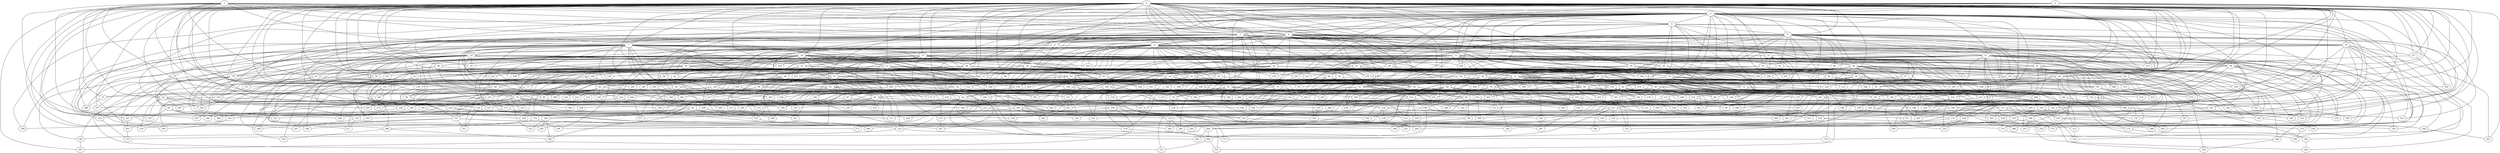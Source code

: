 strict graph "barabasi_albert_graph(400,3)" {
0;
1;
2;
3;
4;
5;
6;
7;
8;
9;
10;
11;
12;
13;
14;
15;
16;
17;
18;
19;
20;
21;
22;
23;
24;
25;
26;
27;
28;
29;
30;
31;
32;
33;
34;
35;
36;
37;
38;
39;
40;
41;
42;
43;
44;
45;
46;
47;
48;
49;
50;
51;
52;
53;
54;
55;
56;
57;
58;
59;
60;
61;
62;
63;
64;
65;
66;
67;
68;
69;
70;
71;
72;
73;
74;
75;
76;
77;
78;
79;
80;
81;
82;
83;
84;
85;
86;
87;
88;
89;
90;
91;
92;
93;
94;
95;
96;
97;
98;
99;
100;
101;
102;
103;
104;
105;
106;
107;
108;
109;
110;
111;
112;
113;
114;
115;
116;
117;
118;
119;
120;
121;
122;
123;
124;
125;
126;
127;
128;
129;
130;
131;
132;
133;
134;
135;
136;
137;
138;
139;
140;
141;
142;
143;
144;
145;
146;
147;
148;
149;
150;
151;
152;
153;
154;
155;
156;
157;
158;
159;
160;
161;
162;
163;
164;
165;
166;
167;
168;
169;
170;
171;
172;
173;
174;
175;
176;
177;
178;
179;
180;
181;
182;
183;
184;
185;
186;
187;
188;
189;
190;
191;
192;
193;
194;
195;
196;
197;
198;
199;
200;
201;
202;
203;
204;
205;
206;
207;
208;
209;
210;
211;
212;
213;
214;
215;
216;
217;
218;
219;
220;
221;
222;
223;
224;
225;
226;
227;
228;
229;
230;
231;
232;
233;
234;
235;
236;
237;
238;
239;
240;
241;
242;
243;
244;
245;
246;
247;
248;
249;
250;
251;
252;
253;
254;
255;
256;
257;
258;
259;
260;
261;
262;
263;
264;
265;
266;
267;
268;
269;
270;
271;
272;
273;
274;
275;
276;
277;
278;
279;
280;
281;
282;
283;
284;
285;
286;
287;
288;
289;
290;
291;
292;
293;
294;
295;
296;
297;
298;
299;
300;
301;
302;
303;
304;
305;
306;
307;
308;
309;
310;
311;
312;
313;
314;
315;
316;
317;
318;
319;
320;
321;
322;
323;
324;
325;
326;
327;
328;
329;
330;
331;
332;
333;
334;
335;
336;
337;
338;
339;
340;
341;
342;
343;
344;
345;
346;
347;
348;
349;
350;
351;
352;
353;
354;
355;
356;
357;
358;
359;
360;
361;
362;
363;
364;
365;
366;
367;
368;
369;
370;
371;
372;
373;
374;
375;
376;
377;
378;
379;
380;
381;
382;
383;
384;
385;
386;
387;
388;
389;
390;
391;
392;
393;
394;
395;
396;
397;
398;
399;
0 -- 256  [is_available=True, prob="0.319010765496"];
0 -- 257  [is_available=True, prob="0.380653363637"];
0 -- 132  [is_available=True, prob="0.429175738544"];
0 -- 3  [is_available=True, prob="1.0"];
0 -- 4  [is_available=True, prob="0.18621045708"];
0 -- 5  [is_available=True, prob="0.0931683563119"];
0 -- 134  [is_available=True, prob="1.0"];
0 -- 7  [is_available=True, prob="0.305686150218"];
0 -- 8  [is_available=True, prob="1.0"];
0 -- 9  [is_available=True, prob="0.839236692563"];
0 -- 10  [is_available=True, prob="0.963946368611"];
0 -- 12  [is_available=True, prob="1.0"];
0 -- 386  [is_available=True, prob="0.415559858946"];
0 -- 15  [is_available=True, prob="1.0"];
0 -- 16  [is_available=True, prob="1.0"];
0 -- 17  [is_available=True, prob="0.453086579841"];
0 -- 18  [is_available=True, prob="1.0"];
0 -- 19  [is_available=True, prob="0.163468004964"];
0 -- 20  [is_available=True, prob="0.966050439596"];
0 -- 171  [is_available=True, prob="1.0"];
0 -- 22  [is_available=True, prob="1.0"];
0 -- 24  [is_available=True, prob="0.721510002582"];
0 -- 25  [is_available=True, prob="1.0"];
0 -- 156  [is_available=True, prob="0.00296421289346"];
0 -- 29  [is_available=True, prob="0.327715197394"];
0 -- 159  [is_available=True, prob="0.891078565712"];
0 -- 295  [is_available=True, prob="1.0"];
0 -- 34  [is_available=True, prob="0.311394089119"];
0 -- 35  [is_available=True, prob="0.243797209335"];
0 -- 261  [is_available=True, prob="0.783917245414"];
0 -- 262  [is_available=True, prob="1.0"];
0 -- 39  [is_available=True, prob="1.0"];
0 -- 297  [is_available=True, prob="0.670465453503"];
0 -- 135  [is_available=True, prob="1.0"];
0 -- 44  [is_available=True, prob="1.0"];
0 -- 47  [is_available=True, prob="1.0"];
0 -- 385  [is_available=True, prob="1.0"];
0 -- 51  [is_available=True, prob="1.0"];
0 -- 55  [is_available=True, prob="0.492524557619"];
0 -- 202  [is_available=True, prob="0.537391632204"];
0 -- 59  [is_available=True, prob="0.373877556069"];
0 -- 316  [is_available=True, prob="0.210788850562"];
0 -- 189  [is_available=True, prob="0.410891468354"];
0 -- 190  [is_available=True, prob="1.0"];
0 -- 67  [is_available=True, prob="0.716792548354"];
0 -- 68  [is_available=True, prob="1.0"];
0 -- 69  [is_available=True, prob="1.0"];
0 -- 198  [is_available=True, prob="0.850767955787"];
0 -- 268  [is_available=True, prob="0.242675369018"];
0 -- 74  [is_available=True, prob="0.523240999292"];
0 -- 75  [is_available=True, prob="0.285061411417"];
0 -- 205  [is_available=True, prob="0.519354638102"];
0 -- 397  [is_available=True, prob="0.198867204395"];
0 -- 248  [is_available=True, prob="0.611172846075"];
0 -- 210  [is_available=True, prob="0.0456930354083"];
0 -- 212  [is_available=True, prob="0.789671569595"];
0 -- 213  [is_available=True, prob="0.796592658421"];
0 -- 223  [is_available=True, prob="0.0370127524497"];
0 -- 99  [is_available=True, prob="0.671425714831"];
0 -- 101  [is_available=True, prob="1.0"];
0 -- 104  [is_available=True, prob="0.132165419589"];
0 -- 235  [is_available=True, prob="0.901962208278"];
0 -- 108  [is_available=True, prob="0.390151056544"];
0 -- 237  [is_available=True, prob="0.690894553961"];
0 -- 360  [is_available=True, prob="0.5871779644"];
0 -- 243  [is_available=True, prob="0.968160319449"];
0 -- 120  [is_available=True, prob="0.340375697513"];
0 -- 137  [is_available=True, prob="0.72371351637"];
0 -- 124  [is_available=True, prob="0.390582412987"];
0 -- 254  [is_available=True, prob="1.0"];
1 -- 384  [is_available=True, prob="1.0"];
1 -- 3  [is_available=True, prob="0.295715703449"];
1 -- 4  [is_available=True, prob="1.0"];
1 -- 5  [is_available=True, prob="0.833697296263"];
1 -- 6  [is_available=True, prob="0.62621692075"];
1 -- 7  [is_available=True, prob="1.0"];
1 -- 8  [is_available=True, prob="0.345149503556"];
1 -- 71  [is_available=True, prob="1.0"];
1 -- 12  [is_available=True, prob="0.085593031987"];
1 -- 79  [is_available=True, prob="1.0"];
1 -- 113  [is_available=True, prob="0.476494322472"];
1 -- 370  [is_available=True, prob="0.632248097181"];
1 -- 179  [is_available=True, prob="0.940518294245"];
1 -- 54  [is_available=True, prob="1.0"];
1 -- 28  [is_available=True, prob="1.0"];
1 -- 221  [is_available=True, prob="0.0513570883642"];
1 -- 62  [is_available=True, prob="0.774580966927"];
1 -- 63  [is_available=True, prob="0.936159898822"];
2 -- 97  [is_available=True, prob="0.243582402876"];
2 -- 67  [is_available=True, prob="0.0334828247383"];
2 -- 133  [is_available=True, prob="0.992533656974"];
2 -- 359  [is_available=True, prob="0.5065701183"];
2 -- 201  [is_available=True, prob="0.794490049734"];
2 -- 13  [is_available=True, prob="0.0808022761227"];
2 -- 145  [is_available=True, prob="1.0"];
2 -- 50  [is_available=True, prob="0.313788514131"];
2 -- 3  [is_available=True, prob="0.13445581428"];
2 -- 212  [is_available=True, prob="1.0"];
2 -- 53  [is_available=True, prob="0.760993304719"];
2 -- 255  [is_available=True, prob="0.543571985958"];
2 -- 61  [is_available=True, prob="1.0"];
2 -- 245  [is_available=True, prob="0.808923966922"];
3 -- 4  [is_available=True, prob="1.0"];
3 -- 5  [is_available=True, prob="0.144961386838"];
3 -- 390  [is_available=True, prob="1.0"];
3 -- 8  [is_available=True, prob="0.163860195085"];
3 -- 9  [is_available=True, prob="0.278757835305"];
3 -- 394  [is_available=True, prob="0.43187424523"];
3 -- 11  [is_available=True, prob="1.0"];
3 -- 13  [is_available=True, prob="0.65781706045"];
3 -- 142  [is_available=True, prob="0.348745853305"];
3 -- 16  [is_available=True, prob="0.0854410627485"];
3 -- 367  [is_available=True, prob="0.0623449707122"];
3 -- 21  [is_available=True, prob="0.941189843541"];
3 -- 23  [is_available=True, prob="0.257517439578"];
3 -- 281  [is_available=True, prob="0.0326919744447"];
3 -- 27  [is_available=True, prob="0.792805275123"];
3 -- 30  [is_available=True, prob="0.712733139237"];
3 -- 393  [is_available=True, prob="1.0"];
3 -- 167  [is_available=True, prob="0.446426619435"];
3 -- 41  [is_available=True, prob="0.265585866678"];
3 -- 170  [is_available=True, prob="0.381715984577"];
3 -- 52  [is_available=True, prob="0.188355336443"];
3 -- 55  [is_available=True, prob="0.07509644955"];
3 -- 56  [is_available=True, prob="0.398966506667"];
3 -- 308  [is_available=True, prob="0.60037313334"];
3 -- 62  [is_available=True, prob="1.0"];
3 -- 319  [is_available=True, prob="0.54041746575"];
3 -- 322  [is_available=True, prob="0.0625591808545"];
3 -- 68  [is_available=True, prob="0.930264966141"];
3 -- 312  [is_available=True, prob="0.0567637080868"];
3 -- 82  [is_available=True, prob="0.38329272748"];
3 -- 348  [is_available=True, prob="0.285591451661"];
3 -- 94  [is_available=True, prob="0.206378287711"];
3 -- 356  [is_available=True, prob="0.866952825356"];
3 -- 229  [is_available=True, prob="0.443654251965"];
3 -- 106  [is_available=True, prob="1.0"];
3 -- 111  [is_available=True, prob="0.952839523031"];
3 -- 116  [is_available=True, prob="0.551110273673"];
3 -- 117  [is_available=True, prob="0.496954543807"];
3 -- 246  [is_available=True, prob="0.0771164474839"];
3 -- 376  [is_available=True, prob="1.0"];
3 -- 380  [is_available=True, prob="0.333604824923"];
3 -- 381  [is_available=True, prob="1.0"];
4 -- 6  [is_available=True, prob="0.292151481794"];
4 -- 11  [is_available=True, prob="0.286066034721"];
4 -- 14  [is_available=True, prob="1.0"];
4 -- 320  [is_available=True, prob="0.288644322023"];
4 -- 17  [is_available=True, prob="0.534651752519"];
4 -- 19  [is_available=True, prob="1.0"];
4 -- 20  [is_available=True, prob="0.0424470294427"];
4 -- 21  [is_available=True, prob="0.649938857162"];
4 -- 278  [is_available=True, prob="1.0"];
4 -- 28  [is_available=True, prob="0.326497086814"];
4 -- 160  [is_available=True, prob="0.0456433003998"];
4 -- 43  [is_available=True, prob="1.0"];
4 -- 49  [is_available=True, prob="0.810292216667"];
4 -- 315  [is_available=True, prob="0.754248695087"];
4 -- 317  [is_available=True, prob="0.208890379822"];
4 -- 373  [is_available=True, prob="0.683620909285"];
4 -- 64  [is_available=True, prob="0.11245371593"];
4 -- 70  [is_available=True, prob="0.598397447297"];
4 -- 256  [is_available=True, prob="0.532590774693"];
4 -- 88  [is_available=True, prob="0.33698164075"];
4 -- 231  [is_available=True, prob="0.24605798115"];
4 -- 259  [is_available=True, prob="0.471916994933"];
4 -- 110  [is_available=True, prob="0.282904449642"];
4 -- 243  [is_available=True, prob="0.227192017496"];
4 -- 366  [is_available=True, prob="0.692064876947"];
4 -- 247  [is_available=True, prob="0.716096764997"];
4 -- 125  [is_available=True, prob="0.441528396306"];
5 -- 34  [is_available=True, prob="1.0"];
5 -- 6  [is_available=True, prob="0.380264863772"];
5 -- 7  [is_available=True, prob="0.374031870371"];
5 -- 370  [is_available=True, prob="0.381381987023"];
5 -- 45  [is_available=True, prob="0.916344233569"];
5 -- 288  [is_available=True, prob="1.0"];
5 -- 48  [is_available=True, prob="0.477192268584"];
5 -- 50  [is_available=True, prob="0.549521771881"];
5 -- 52  [is_available=True, prob="0.702750974315"];
5 -- 278  [is_available=True, prob="0.213523634661"];
5 -- 347  [is_available=True, prob="1.0"];
5 -- 123  [is_available=True, prob="1.0"];
5 -- 348  [is_available=True, prob="0.799640744591"];
5 -- 93  [is_available=True, prob="0.522142591793"];
5 -- 286  [is_available=True, prob="0.911360137955"];
5 -- 287  [is_available=True, prob="0.603180608755"];
6 -- 391  [is_available=True, prob="0.238524125924"];
6 -- 136  [is_available=True, prob="0.409204805037"];
6 -- 10  [is_available=True, prob="0.339926711182"];
6 -- 139  [is_available=True, prob="0.782327322422"];
6 -- 15  [is_available=True, prob="0.283428047132"];
6 -- 18  [is_available=True, prob="0.471301825878"];
6 -- 20  [is_available=True, prob="1.0"];
6 -- 149  [is_available=True, prob="0.197216319127"];
6 -- 22  [is_available=True, prob="0.373813008119"];
6 -- 26  [is_available=True, prob="0.440517348829"];
6 -- 27  [is_available=True, prob="1.0"];
6 -- 156  [is_available=True, prob="0.292639326182"];
6 -- 29  [is_available=True, prob="0.564277688857"];
6 -- 39  [is_available=True, prob="1.0"];
6 -- 169  [is_available=True, prob="0.275572663671"];
6 -- 298  [is_available=True, prob="0.0774406783857"];
6 -- 44  [is_available=True, prob="0.676055658497"];
6 -- 174  [is_available=True, prob="0.873521725333"];
6 -- 180  [is_available=True, prob="1.0"];
6 -- 309  [is_available=True, prob="0.871589162025"];
6 -- 312  [is_available=True, prob="0.689057135572"];
6 -- 185  [is_available=True, prob="1.0"];
6 -- 186  [is_available=True, prob="1.0"];
6 -- 59  [is_available=True, prob="0.580111228642"];
6 -- 138  [is_available=True, prob="0.85012412449"];
6 -- 198  [is_available=True, prob="0.0140586140557"];
6 -- 73  [is_available=True, prob="0.699385389608"];
6 -- 331  [is_available=True, prob="0.814422905466"];
6 -- 335  [is_available=True, prob="0.0505934617833"];
6 -- 340  [is_available=True, prob="0.0328969862036"];
6 -- 86  [is_available=True, prob="0.603638937287"];
6 -- 345  [is_available=True, prob="1.0"];
6 -- 90  [is_available=True, prob="0.961094752831"];
6 -- 219  [is_available=True, prob="0.105584473159"];
6 -- 100  [is_available=True, prob="0.916521734603"];
6 -- 113  [is_available=True, prob="0.335556439168"];
6 -- 371  [is_available=True, prob="0.0796220875039"];
6 -- 118  [is_available=True, prob="0.60583484642"];
6 -- 119  [is_available=True, prob="1.0"];
6 -- 124  [is_available=True, prob="0.81486526461"];
7 -- 10  [is_available=True, prob="1.0"];
7 -- 12  [is_available=True, prob="0.147420687383"];
7 -- 15  [is_available=True, prob="1.0"];
7 -- 148  [is_available=True, prob="0.475078725187"];
7 -- 157  [is_available=True, prob="0.725434526915"];
7 -- 33  [is_available=True, prob="0.753747656974"];
7 -- 37  [is_available=True, prob="0.857144835993"];
7 -- 38  [is_available=True, prob="0.528957889877"];
7 -- 43  [is_available=True, prob="0.49036548336"];
7 -- 300  [is_available=True, prob="0.43073063009"];
7 -- 54  [is_available=True, prob="1.0"];
7 -- 266  [is_available=True, prob="0.410585507598"];
7 -- 60  [is_available=True, prob="0.921153993209"];
7 -- 61  [is_available=True, prob="0.720234858387"];
7 -- 394  [is_available=True, prob="1.0"];
7 -- 65  [is_available=True, prob="1.0"];
7 -- 78  [is_available=True, prob="1.0"];
7 -- 207  [is_available=True, prob="1.0"];
7 -- 84  [is_available=True, prob="1.0"];
7 -- 206  [is_available=True, prob="1.0"];
7 -- 219  [is_available=True, prob="0.361777817954"];
7 -- 350  [is_available=True, prob="1.0"];
7 -- 354  [is_available=True, prob="0.753218931741"];
7 -- 358  [is_available=True, prob="1.0"];
7 -- 361  [is_available=True, prob="0.290690719291"];
7 -- 248  [is_available=True, prob="0.372228492309"];
7 -- 249  [is_available=True, prob="0.664004322702"];
7 -- 252  [is_available=True, prob="1.0"];
8 -- 130  [is_available=True, prob="0.492193152389"];
8 -- 97  [is_available=True, prob="0.848188656816"];
8 -- 33  [is_available=True, prob="1.0"];
8 -- 9  [is_available=True, prob="0.270489408139"];
8 -- 103  [is_available=True, prob="0.747789611868"];
8 -- 141  [is_available=True, prob="1.0"];
8 -- 280  [is_available=True, prob="0.0386849089417"];
8 -- 323  [is_available=True, prob="1.0"];
8 -- 23  [is_available=True, prob="0.914331613826"];
8 -- 225  [is_available=True, prob="0.845966580636"];
8 -- 28  [is_available=True, prob="0.890660473418"];
8 -- 222  [is_available=True, prob="0.866129683903"];
9 -- 342  [is_available=True, prob="1.0"];
9 -- 11  [is_available=True, prob="0.471018629296"];
9 -- 13  [is_available=True, prob="0.18036652149"];
9 -- 14  [is_available=True, prob="0.114037954357"];
9 -- 17  [is_available=True, prob="1.0"];
9 -- 274  [is_available=True, prob="0.133850226138"];
9 -- 19  [is_available=True, prob="1.0"];
9 -- 276  [is_available=True, prob="1.0"];
9 -- 29  [is_available=True, prob="1.0"];
9 -- 34  [is_available=True, prob="0.762452228855"];
9 -- 37  [is_available=True, prob="0.812553477893"];
9 -- 38  [is_available=True, prob="0.804182248502"];
9 -- 40  [is_available=True, prob="0.157545563288"];
9 -- 45  [is_available=True, prob="0.732246102941"];
9 -- 183  [is_available=True, prob="0.616191086654"];
9 -- 58  [is_available=True, prob="0.021022013356"];
9 -- 188  [is_available=True, prob="0.0886343318598"];
9 -- 63  [is_available=True, prob="0.510385391207"];
9 -- 75  [is_available=True, prob="0.0930116630833"];
9 -- 332  [is_available=True, prob="0.640128445304"];
9 -- 141  [is_available=True, prob="1.0"];
9 -- 80  [is_available=True, prob="0.369593862728"];
9 -- 213  [is_available=True, prob="0.334581093063"];
9 -- 86  [is_available=True, prob="0.30516043754"];
9 -- 351  [is_available=True, prob="1.0"];
9 -- 96  [is_available=True, prob="0.951480643194"];
9 -- 145  [is_available=True, prob="0.400894561299"];
9 -- 104  [is_available=True, prob="1.0"];
9 -- 372  [is_available=True, prob="0.67405092174"];
9 -- 122  [is_available=True, prob="0.571960805815"];
9 -- 379  [is_available=True, prob="0.519821088791"];
9 -- 127  [is_available=True, prob="1.0"];
10 -- 386  [is_available=True, prob="0.810624585613"];
10 -- 138  [is_available=True, prob="0.217214362756"];
10 -- 395  [is_available=True, prob="0.578811124663"];
10 -- 140  [is_available=True, prob="0.046483987303"];
10 -- 397  [is_available=True, prob="0.278007845349"];
10 -- 16  [is_available=True, prob="0.215602929707"];
10 -- 18  [is_available=True, prob="1.0"];
10 -- 21  [is_available=True, prob="0.743696813565"];
10 -- 287  [is_available=True, prob="1.0"];
10 -- 32  [is_available=True, prob="1.0"];
10 -- 289  [is_available=True, prob="0.960079371384"];
10 -- 302  [is_available=True, prob="1.0"];
10 -- 307  [is_available=True, prob="0.57169580448"];
10 -- 57  [is_available=True, prob="0.932231109674"];
10 -- 80  [is_available=True, prob="0.37127496969"];
10 -- 337  [is_available=True, prob="0.690628453101"];
10 -- 88  [is_available=True, prob="1.0"];
10 -- 345  [is_available=True, prob="1.0"];
10 -- 92  [is_available=True, prob="0.151946478551"];
10 -- 107  [is_available=True, prob="1.0"];
10 -- 118  [is_available=True, prob="0.0434013293786"];
10 -- 126  [is_available=True, prob="0.673213493913"];
11 -- 388  [is_available=True, prob="1.0"];
11 -- 267  [is_available=True, prob="0.730176266505"];
11 -- 25  [is_available=True, prob="0.713998358535"];
11 -- 286  [is_available=True, prob="0.825567286353"];
11 -- 114  [is_available=True, prob="0.229627237553"];
11 -- 137  [is_available=True, prob="0.689441075146"];
11 -- 66  [is_available=True, prob="0.710774691237"];
11 -- 323  [is_available=True, prob="0.26295695139"];
11 -- 196  [is_available=True, prob="0.752247917093"];
11 -- 329  [is_available=True, prob="0.614619455246"];
11 -- 332  [is_available=True, prob="0.0504983883925"];
11 -- 334  [is_available=True, prob="0.112953708631"];
11 -- 80  [is_available=True, prob="0.956475089609"];
11 -- 340  [is_available=True, prob="0.883915698222"];
11 -- 213  [is_available=True, prob="0.865365310236"];
11 -- 226  [is_available=True, prob="0.695770947358"];
11 -- 105  [is_available=True, prob="0.437867847674"];
11 -- 240  [is_available=True, prob="0.419696138154"];
11 -- 242  [is_available=True, prob="0.749882087915"];
11 -- 374  [is_available=True, prob="0.187443316308"];
11 -- 125  [is_available=True, prob="0.299924467295"];
12 -- 132  [is_available=True, prob="0.906467439983"];
12 -- 265  [is_available=True, prob="0.102022134884"];
12 -- 128  [is_available=True, prob="0.370132868008"];
12 -- 14  [is_available=True, prob="1.0"];
12 -- 273  [is_available=True, prob="1.0"];
12 -- 205  [is_available=True, prob="0.127742700476"];
12 -- 26  [is_available=True, prob="0.0750278129003"];
12 -- 166  [is_available=True, prob="1.0"];
12 -- 171  [is_available=True, prob="0.415047849542"];
12 -- 173  [is_available=True, prob="0.489370704019"];
12 -- 60  [is_available=True, prob="0.273599634696"];
12 -- 66  [is_available=True, prob="1.0"];
12 -- 77  [is_available=True, prob="1.0"];
12 -- 79  [is_available=True, prob="1.0"];
12 -- 84  [is_available=True, prob="0.736498186477"];
12 -- 220  [is_available=True, prob="0.571990082306"];
12 -- 99  [is_available=True, prob="0.53917634035"];
12 -- 230  [is_available=True, prob="0.417670473281"];
12 -- 274  [is_available=True, prob="0.489556527757"];
12 -- 246  [is_available=True, prob="0.424213700986"];
13 -- 270  [is_available=True, prob="0.844294810221"];
13 -- 22  [is_available=True, prob="1.0"];
13 -- 345  [is_available=True, prob="1.0"];
13 -- 280  [is_available=True, prob="1.0"];
13 -- 160  [is_available=True, prob="0.809195362891"];
13 -- 35  [is_available=True, prob="1.0"];
13 -- 36  [is_available=True, prob="0.537839588355"];
13 -- 41  [is_available=True, prob="0.599089550108"];
13 -- 43  [is_available=True, prob="0.149741046261"];
13 -- 48  [is_available=True, prob="0.450669039733"];
13 -- 184  [is_available=True, prob="0.0412219560873"];
13 -- 59  [is_available=True, prob="0.912924446787"];
13 -- 65  [is_available=True, prob="0.120440823496"];
13 -- 69  [is_available=True, prob="1.0"];
13 -- 329  [is_available=True, prob="0.13802718712"];
13 -- 204  [is_available=True, prob="1.0"];
13 -- 333  [is_available=True, prob="0.960371054589"];
13 -- 288  [is_available=True, prob="0.931869101862"];
13 -- 209  [is_available=True, prob="1.0"];
13 -- 89  [is_available=True, prob="0.135906365336"];
13 -- 356  [is_available=True, prob="0.555936346083"];
13 -- 107  [is_available=True, prob="0.460950197989"];
13 -- 112  [is_available=True, prob="1.0"];
13 -- 249  [is_available=True, prob="0.297537829724"];
13 -- 250  [is_available=True, prob="0.148146400036"];
13 -- 252  [is_available=True, prob="0.841770130694"];
13 -- 253  [is_available=True, prob="0.956588647333"];
14 -- 165  [is_available=True, prob="0.0851647456797"];
14 -- 331  [is_available=True, prob="0.121384833736"];
14 -- 274  [is_available=True, prob="0.244710673321"];
14 -- 377  [is_available=True, prob="1.0"];
15 -- 272  [is_available=True, prob="0.367383297384"];
15 -- 24  [is_available=True, prob="1.0"];
15 -- 30  [is_available=True, prob="1.0"];
15 -- 46  [is_available=True, prob="0.764023541192"];
15 -- 48  [is_available=True, prob="1.0"];
15 -- 49  [is_available=True, prob="0.582730762142"];
15 -- 50  [is_available=True, prob="0.176473959431"];
15 -- 53  [is_available=True, prob="0.225579509326"];
15 -- 57  [is_available=True, prob="1.0"];
15 -- 187  [is_available=True, prob="0.197702274543"];
15 -- 324  [is_available=True, prob="1.0"];
15 -- 354  [is_available=True, prob="1.0"];
15 -- 81  [is_available=True, prob="0.141750715004"];
15 -- 210  [is_available=True, prob="0.176473064123"];
15 -- 339  [is_available=True, prob="1.0"];
15 -- 218  [is_available=True, prob="0.20724520037"];
15 -- 91  [is_available=True, prob="0.675182331116"];
15 -- 220  [is_available=True, prob="0.329299016068"];
15 -- 226  [is_available=True, prob="1.0"];
15 -- 356  [is_available=True, prob="0.250183052675"];
15 -- 103  [is_available=True, prob="0.726914413761"];
15 -- 106  [is_available=True, prob="0.80285803647"];
15 -- 115  [is_available=True, prob="0.494305017911"];
16 -- 32  [is_available=True, prob="1.0"];
16 -- 229  [is_available=True, prob="0.374476885671"];
16 -- 102  [is_available=True, prob="0.736014277256"];
16 -- 39  [is_available=True, prob="0.529407279055"];
16 -- 363  [is_available=True, prob="0.956012401733"];
16 -- 44  [is_available=True, prob="0.391912939029"];
16 -- 333  [is_available=True, prob="0.858770282255"];
16 -- 111  [is_available=True, prob="0.308353960922"];
16 -- 353  [is_available=True, prob="0.81725225149"];
16 -- 247  [is_available=True, prob="0.053416639637"];
16 -- 120  [is_available=True, prob="0.0731180849526"];
16 -- 91  [is_available=True, prob="0.985375665964"];
16 -- 189  [is_available=True, prob="0.68711617665"];
16 -- 158  [is_available=True, prob="0.236006096343"];
17 -- 42  [is_available=True, prob="0.0294713454605"];
17 -- 241  [is_available=True, prob="0.394756771127"];
17 -- 41  [is_available=True, prob="0.214615290025"];
19 -- 224  [is_available=True, prob="1.0"];
19 -- 67  [is_available=True, prob="0.60290803587"];
19 -- 197  [is_available=True, prob="1.0"];
19 -- 296  [is_available=True, prob="0.0545801531114"];
19 -- 362  [is_available=True, prob="0.398802445102"];
19 -- 115  [is_available=True, prob="0.125294858171"];
19 -- 147  [is_available=True, prob="0.321166680842"];
19 -- 182  [is_available=True, prob="0.576458137786"];
19 -- 23  [is_available=True, prob="0.926147398949"];
19 -- 164  [is_available=True, prob="0.916158327602"];
19 -- 201  [is_available=True, prob="0.00684743387893"];
20 -- 134  [is_available=True, prob="0.355318728455"];
20 -- 273  [is_available=True, prob="1.0"];
20 -- 162  [is_available=True, prob="0.866487812649"];
20 -- 35  [is_available=True, prob="0.944659839431"];
20 -- 294  [is_available=True, prob="0.982982396879"];
20 -- 42  [is_available=True, prob="0.915708157727"];
20 -- 317  [is_available=True, prob="1.0"];
20 -- 192  [is_available=True, prob="0.585906183522"];
20 -- 204  [is_available=True, prob="0.244491144334"];
20 -- 78  [is_available=True, prob="0.045230129102"];
20 -- 82  [is_available=True, prob="0.913620303396"];
20 -- 92  [is_available=True, prob="0.315650447457"];
20 -- 165  [is_available=True, prob="0.676506967884"];
20 -- 100  [is_available=True, prob="0.602045838482"];
20 -- 108  [is_available=True, prob="0.370991698475"];
20 -- 109  [is_available=True, prob="1.0"];
20 -- 369  [is_available=True, prob="0.439683509689"];
20 -- 121  [is_available=True, prob="0.312220814605"];
20 -- 170  [is_available=True, prob="0.0991327562935"];
21 -- 40  [is_available=True, prob="0.592583721358"];
21 -- 335  [is_available=True, prob="0.530178624174"];
21 -- 136  [is_available=True, prob="0.0112626830658"];
21 -- 291  [is_available=True, prob="0.372753582777"];
21 -- 86  [is_available=True, prob="0.057539198966"];
21 -- 56  [is_available=True, prob="0.46694504703"];
21 -- 315  [is_available=True, prob="0.117805814559"];
22 -- 72  [is_available=True, prob="0.969717176628"];
22 -- 138  [is_available=True, prob="0.233110718375"];
22 -- 175  [is_available=True, prob="0.608755021981"];
22 -- 336  [is_available=True, prob="1.0"];
22 -- 136  [is_available=True, prob="1.0"];
22 -- 51  [is_available=True, prob="0.930847628911"];
22 -- 26  [is_available=True, prob="0.159764643982"];
22 -- 187  [is_available=True, prob="0.911362206815"];
22 -- 31  [is_available=True, prob="1.0"];
23 -- 51  [is_available=True, prob="0.372952847625"];
23 -- 194  [is_available=True, prob="0.441286530392"];
23 -- 390  [is_available=True, prob="1.0"];
23 -- 353  [is_available=True, prob="0.890553831906"];
23 -- 354  [is_available=True, prob="0.623901350581"];
23 -- 45  [is_available=True, prob="0.152454559544"];
23 -- 47  [is_available=True, prob="0.80101742137"];
23 -- 190  [is_available=True, prob="1.0"];
23 -- 24  [is_available=True, prob="1.0"];
23 -- 25  [is_available=True, prob="0.112427647836"];
23 -- 30  [is_available=True, prob="0.260223110459"];
23 -- 319  [is_available=True, prob="0.652077087435"];
24 -- 32  [is_available=True, prob="1.0"];
24 -- 358  [is_available=True, prob="1.0"];
24 -- 42  [is_available=True, prob="0.0714973102133"];
24 -- 364  [is_available=True, prob="0.861378164542"];
24 -- 205  [is_available=True, prob="0.813357686117"];
24 -- 302  [is_available=True, prob="0.665992107934"];
24 -- 208  [is_available=True, prob="1.0"];
24 -- 177  [is_available=True, prob="1.0"];
24 -- 95  [is_available=True, prob="0.604271942208"];
24 -- 121  [is_available=True, prob="0.105013094413"];
24 -- 27  [is_available=True, prob="0.954094356346"];
24 -- 31  [is_available=True, prob="0.138565006222"];
25 -- 64  [is_available=True, prob="0.907615452878"];
25 -- 131  [is_available=True, prob="0.389351932825"];
25 -- 262  [is_available=True, prob="0.109013272541"];
25 -- 38  [is_available=True, prob="0.679128859054"];
25 -- 307  [is_available=True, prob="1.0"];
26 -- 162  [is_available=True, prob="1.0"];
26 -- 70  [is_available=True, prob="1.0"];
26 -- 296  [is_available=True, prob="0.651085408691"];
26 -- 266  [is_available=True, prob="0.503950034136"];
26 -- 61  [is_available=True, prob="0.469586015004"];
26 -- 223  [is_available=True, prob="0.726095134204"];
27 -- 112  [is_available=True, prob="0.465885146634"];
27 -- 385  [is_available=True, prob="1.0"];
28 -- 96  [is_available=True, prob="0.570600431453"];
28 -- 33  [is_available=True, prob="0.779671392921"];
28 -- 76  [is_available=True, prob="0.999256882959"];
28 -- 151  [is_available=True, prob="1.0"];
28 -- 90  [is_available=True, prob="0.0248404316526"];
28 -- 155  [is_available=True, prob="0.771610135434"];
29 -- 258  [is_available=True, prob="1.0"];
29 -- 195  [is_available=True, prob="0.915949323444"];
29 -- 229  [is_available=True, prob="0.168100600371"];
29 -- 73  [is_available=True, prob="0.164928639156"];
30 -- 135  [is_available=True, prob="0.79920847073"];
30 -- 276  [is_available=True, prob="1.0"];
30 -- 279  [is_available=True, prob="1.0"];
30 -- 157  [is_available=True, prob="1.0"];
30 -- 31  [is_available=True, prob="0.879006799019"];
30 -- 161  [is_available=True, prob="0.0832514738869"];
30 -- 36  [is_available=True, prob="1.0"];
30 -- 40  [is_available=True, prob="1.0"];
30 -- 312  [is_available=True, prob="0.100629104724"];
30 -- 57  [is_available=True, prob="0.823044545955"];
30 -- 58  [is_available=True, prob="0.720977819929"];
30 -- 68  [is_available=True, prob="0.545876362048"];
30 -- 325  [is_available=True, prob="0.440197837821"];
30 -- 70  [is_available=True, prob="0.237156127297"];
30 -- 76  [is_available=True, prob="1.0"];
30 -- 85  [is_available=True, prob="0.943083055003"];
30 -- 230  [is_available=True, prob="1.0"];
30 -- 359  [is_available=True, prob="0.830379160508"];
30 -- 106  [is_available=True, prob="0.615394504205"];
30 -- 110  [is_available=True, prob="0.20356596478"];
30 -- 371  [is_available=True, prob="0.680809755374"];
30 -- 377  [is_available=True, prob="0.631923662624"];
30 -- 378  [is_available=True, prob="0.36133279502"];
31 -- 164  [is_available=True, prob="1.0"];
31 -- 166  [is_available=True, prob="0.472464435669"];
31 -- 231  [is_available=True, prob="0.277111906928"];
31 -- 72  [is_available=True, prob="0.534496014448"];
31 -- 330  [is_available=True, prob="0.167741675115"];
31 -- 364  [is_available=True, prob="0.785934466534"];
31 -- 46  [is_available=True, prob="0.110090990468"];
31 -- 47  [is_available=True, prob="1.0"];
31 -- 248  [is_available=True, prob="0.539442692533"];
31 -- 116  [is_available=True, prob="0.737036356062"];
31 -- 254  [is_available=True, prob="0.334890101174"];
31 -- 55  [is_available=True, prob="0.295632944265"];
32 -- 384  [is_available=True, prob="1.0"];
32 -- 114  [is_available=True, prob="0.388002003069"];
32 -- 74  [is_available=True, prob="1.0"];
32 -- 382  [is_available=True, prob="0.380693268429"];
33 -- 352  [is_available=True, prob="1.0"];
33 -- 181  [is_available=True, prob="0.333660957055"];
33 -- 255  [is_available=True, prob="0.605703148222"];
33 -- 72  [is_available=True, prob="0.414946518874"];
33 -- 338  [is_available=True, prob="0.702760434859"];
33 -- 83  [is_available=True, prob="0.0522845387017"];
33 -- 53  [is_available=True, prob="1.0"];
33 -- 118  [is_available=True, prob="0.272429427547"];
33 -- 343  [is_available=True, prob="0.956570833593"];
33 -- 91  [is_available=True, prob="0.318304126485"];
33 -- 95  [is_available=True, prob="1.0"];
34 -- 98  [is_available=True, prob="1.0"];
34 -- 36  [is_available=True, prob="0.902233536005"];
34 -- 298  [is_available=True, prob="0.713730900922"];
34 -- 322  [is_available=True, prob="0.62371666766"];
34 -- 141  [is_available=True, prob="1.0"];
34 -- 145  [is_available=True, prob="0.369033101126"];
34 -- 146  [is_available=True, prob="0.793282978422"];
34 -- 246  [is_available=True, prob="0.0570277513193"];
34 -- 87  [is_available=True, prob="1.0"];
34 -- 313  [is_available=True, prob="0.653399047414"];
34 -- 101  [is_available=True, prob="0.614830088875"];
34 -- 189  [is_available=True, prob="1.0"];
34 -- 37  [is_available=True, prob="0.789105923877"];
35 -- 344  [is_available=True, prob="0.974496834036"];
35 -- 99  [is_available=True, prob="0.1323569789"];
35 -- 330  [is_available=True, prob="1.0"];
35 -- 49  [is_available=True, prob="0.844312230901"];
35 -- 88  [is_available=True, prob="0.21055453911"];
35 -- 222  [is_available=True, prob="1.0"];
36 -- 109  [is_available=True, prob="0.0912885515519"];
36 -- 66  [is_available=True, prob="0.321248518412"];
36 -- 112  [is_available=True, prob="1.0"];
36 -- 153  [is_available=True, prob="0.0737395023578"];
36 -- 154  [is_available=True, prob="0.944738333965"];
36 -- 159  [is_available=True, prob="1.0"];
37 -- 359  [is_available=True, prob="0.530210131376"];
37 -- 389  [is_available=True, prob="0.530558203165"];
37 -- 102  [is_available=True, prob="0.810193189857"];
37 -- 151  [is_available=True, prob="1.0"];
37 -- 140  [is_available=True, prob="0.0534247538895"];
37 -- 77  [is_available=True, prob="0.925388284014"];
37 -- 46  [is_available=True, prob="0.943110089164"];
37 -- 143  [is_available=True, prob="1.0"];
37 -- 176  [is_available=True, prob="1.0"];
37 -- 184  [is_available=True, prob="1.0"];
37 -- 204  [is_available=True, prob="0.163359203332"];
37 -- 73  [is_available=True, prob="0.966307231324"];
37 -- 152  [is_available=True, prob="0.0851141212707"];
37 -- 308  [is_available=True, prob="0.00795873264783"];
37 -- 216  [is_available=True, prob="0.700085534635"];
37 -- 383  [is_available=True, prob="0.186393926937"];
38 -- 64  [is_available=True, prob="0.893430472762"];
38 -- 100  [is_available=True, prob="1.0"];
38 -- 202  [is_available=True, prob="0.880611771331"];
38 -- 244  [is_available=True, prob="1.0"];
38 -- 90  [is_available=True, prob="0.654098132431"];
39 -- 285  [is_available=True, prob="0.15454411099"];
39 -- 95  [is_available=True, prob="0.0150433038176"];
40 -- 348  [is_available=True, prob="1.0"];
40 -- 180  [is_available=True, prob="0.373666011594"];
41 -- 161  [is_available=True, prob="0.76854387289"];
41 -- 324  [is_available=True, prob="1.0"];
41 -- 212  [is_available=True, prob="1.0"];
41 -- 149  [is_available=True, prob="0.477430447256"];
41 -- 314  [is_available=True, prob="0.524330983268"];
41 -- 156  [is_available=True, prob="1.0"];
42 -- 365  [is_available=True, prob="0.581508029034"];
42 -- 249  [is_available=True, prob="1.0"];
42 -- 58  [is_available=True, prob="1.0"];
43 -- 134  [is_available=True, prob="0.929805856146"];
43 -- 172  [is_available=True, prob="0.456852394445"];
43 -- 109  [is_available=True, prob="0.526914630458"];
43 -- 178  [is_available=True, prob="0.626384338397"];
43 -- 117  [is_available=True, prob="0.56496163125"];
43 -- 311  [is_available=True, prob="0.440364366611"];
43 -- 221  [is_available=True, prob="0.177355275955"];
44 -- 303  [is_available=True, prob="0.390360357023"];
45 -- 393  [is_available=True, prob="0.0605480058414"];
45 -- 207  [is_available=True, prob="0.768623802511"];
45 -- 279  [is_available=True, prob="0.912075432702"];
46 -- 269  [is_available=True, prob="1.0"];
46 -- 242  [is_available=True, prob="1.0"];
46 -- 85  [is_available=True, prob="1.0"];
46 -- 293  [is_available=True, prob="0.972112175828"];
46 -- 93  [is_available=True, prob="0.624333978679"];
47 -- 115  [is_available=True, prob="0.635998477422"];
47 -- 191  [is_available=True, prob="0.855912216821"];
48 -- 129  [is_available=True, prob="1.0"];
48 -- 85  [is_available=True, prob="0.18193634396"];
48 -- 280  [is_available=True, prob="0.00328033086669"];
48 -- 63  [is_available=True, prob="1.0"];
49 -- 69  [is_available=True, prob="0.877034507348"];
49 -- 305  [is_available=True, prob="1.0"];
49 -- 83  [is_available=True, prob="0.111116173803"];
49 -- 149  [is_available=True, prob="0.318527749892"];
49 -- 54  [is_available=True, prob="0.607153294663"];
49 -- 143  [is_available=True, prob="0.0477988928603"];
49 -- 60  [is_available=True, prob="1.0"];
49 -- 349  [is_available=True, prob="0.363163882054"];
49 -- 101  [is_available=True, prob="1.0"];
50 -- 264  [is_available=True, prob="0.724691479837"];
50 -- 393  [is_available=True, prob="1.0"];
50 -- 139  [is_available=True, prob="0.124986422948"];
50 -- 144  [is_available=True, prob="0.953658259517"];
50 -- 146  [is_available=True, prob="0.183597155247"];
50 -- 154  [is_available=True, prob="0.606162336181"];
50 -- 261  [is_available=True, prob="1.0"];
50 -- 293  [is_available=True, prob="0.441239417256"];
50 -- 167  [is_available=True, prob="0.418968832231"];
50 -- 183  [is_available=True, prob="0.24024713158"];
50 -- 56  [is_available=True, prob="0.996958594892"];
50 -- 71  [is_available=True, prob="0.151133511076"];
50 -- 75  [is_available=True, prob="0.924923272561"];
50 -- 76  [is_available=True, prob="0.439623752114"];
50 -- 77  [is_available=True, prob="0.818780854876"];
50 -- 78  [is_available=True, prob="0.549283631942"];
50 -- 83  [is_available=True, prob="0.958997912507"];
50 -- 222  [is_available=True, prob="1.0"];
50 -- 97  [is_available=True, prob="0.405849943537"];
50 -- 358  [is_available=True, prob="0.433983765599"];
50 -- 230  [is_available=True, prob="0.47389350614"];
50 -- 107  [is_available=True, prob="0.00651282583496"];
50 -- 236  [is_available=True, prob="1.0"];
50 -- 116  [is_available=True, prob="0.650554005035"];
50 -- 121  [is_available=True, prob="0.0499452705057"];
51 -- 290  [is_available=True, prob="0.467504156363"];
51 -- 195  [is_available=True, prob="1.0"];
51 -- 330  [is_available=True, prob="0.400947160363"];
51 -- 173  [is_available=True, prob="0.592590688547"];
51 -- 271  [is_available=True, prob="0.703460810218"];
51 -- 305  [is_available=True, prob="0.690318301874"];
51 -- 52  [is_available=True, prob="0.323755609152"];
51 -- 182  [is_available=True, prob="1.0"];
51 -- 283  [is_available=True, prob="0.840549346695"];
52 -- 133  [is_available=True, prob="0.542250402625"];
52 -- 231  [is_available=True, prob="1.0"];
52 -- 333  [is_available=True, prob="0.550240867948"];
52 -- 174  [is_available=True, prob="0.423193607752"];
52 -- 342  [is_available=True, prob="0.755263635364"];
52 -- 127  [is_available=True, prob="0.149541425125"];
52 -- 350  [is_available=True, prob="0.767896873198"];
53 -- 103  [is_available=True, prob="0.437578754436"];
54 -- 225  [is_available=True, prob="0.414207370042"];
54 -- 396  [is_available=True, prob="1.0"];
55 -- 65  [is_available=True, prob="0.569776509821"];
55 -- 259  [is_available=True, prob="0.513757238425"];
55 -- 339  [is_available=True, prob="0.903771255657"];
55 -- 79  [is_available=True, prob="0.0989745127588"];
55 -- 177  [is_available=True, prob="0.353743295871"];
55 -- 163  [is_available=True, prob="0.0716047636292"];
55 -- 89  [is_available=True, prob="0.00836240334551"];
55 -- 349  [is_available=True, prob="0.565044047082"];
56 -- 162  [is_available=True, prob="0.701395544747"];
56 -- 341  [is_available=True, prob="0.737583573922"];
56 -- 181  [is_available=True, prob="0.619798755575"];
56 -- 247  [is_available=True, prob="1.0"];
56 -- 250  [is_available=True, prob="1.0"];
57 -- 294  [is_available=True, prob="0.653368918268"];
57 -- 242  [is_available=True, prob="0.332362364508"];
57 -- 153  [is_available=True, prob="0.808815015902"];
57 -- 314  [is_available=True, prob="0.838579088246"];
58 -- 124  [is_available=True, prob="0.229475712927"];
59 -- 374  [is_available=True, prob="0.275770061398"];
59 -- 299  [is_available=True, prob="0.90726462769"];
59 -- 236  [is_available=True, prob="1.0"];
59 -- 269  [is_available=True, prob="0.252089962355"];
59 -- 278  [is_available=True, prob="0.717836595526"];
59 -- 253  [is_available=True, prob="0.27810179565"];
60 -- 184  [is_available=True, prob="0.963932512918"];
60 -- 251  [is_available=True, prob="0.199713245602"];
60 -- 62  [is_available=True, prob="0.123831142775"];
61 -- 336  [is_available=True, prob="0.431858933102"];
61 -- 361  [is_available=True, prob="0.95073578993"];
61 -- 236  [is_available=True, prob="1.0"];
61 -- 173  [is_available=True, prob="0.98622417265"];
61 -- 144  [is_available=True, prob="0.718559623247"];
61 -- 81  [is_available=True, prob="1.0"];
61 -- 317  [is_available=True, prob="0.504192389218"];
61 -- 94  [is_available=True, prob="0.198332855032"];
62 -- 290  [is_available=True, prob="0.760648648539"];
62 -- 197  [is_available=True, prob="0.297481071752"];
62 -- 316  [is_available=True, prob="0.587927250703"];
62 -- 302  [is_available=True, prob="0.468118747117"];
62 -- 207  [is_available=True, prob="1.0"];
62 -- 344  [is_available=True, prob="0.69801487878"];
63 -- 122  [is_available=True, prob="0.0297917750215"];
63 -- 275  [is_available=True, prob="0.490573917726"];
64 -- 395  [is_available=True, prob="1.0"];
64 -- 209  [is_available=True, prob="0.228386087288"];
64 -- 264  [is_available=True, prob="1.0"];
64 -- 169  [is_available=True, prob="0.954533519262"];
64 -- 391  [is_available=True, prob="0.788358341673"];
64 -- 81  [is_available=True, prob="0.0981434603192"];
64 -- 309  [is_available=True, prob="1.0"];
64 -- 215  [is_available=True, prob="0.527103900884"];
64 -- 152  [is_available=True, prob="0.457811522447"];
65 -- 129  [is_available=True, prob="0.689513029853"];
65 -- 203  [is_available=True, prob="0.271907635121"];
65 -- 339  [is_available=True, prob="0.543861048329"];
66 -- 192  [is_available=True, prob="0.769414450847"];
66 -- 199  [is_available=True, prob="1.0"];
66 -- 119  [is_available=True, prob="0.883955334441"];
66 -- 87  [is_available=True, prob="1.0"];
66 -- 155  [is_available=True, prob="0.54853289405"];
66 -- 318  [is_available=True, prob="0.873141931539"];
66 -- 191  [is_available=True, prob="1.0"];
67 -- 281  [is_available=True, prob="0.821387441416"];
67 -- 110  [is_available=True, prob="0.229595207511"];
68 -- 237  [is_available=True, prob="0.915460903985"];
68 -- 365  [is_available=True, prob="1.0"];
68 -- 150  [is_available=True, prob="0.746406351707"];
68 -- 281  [is_available=True, prob="0.623986157737"];
68 -- 122  [is_available=True, prob="0.750427183456"];
69 -- 194  [is_available=True, prob="0.14521269563"];
69 -- 168  [is_available=True, prob="0.848338375506"];
69 -- 362  [is_available=True, prob="0.500853068829"];
69 -- 267  [is_available=True, prob="0.467064283515"];
69 -- 114  [is_available=True, prob="0.817328946712"];
69 -- 270  [is_available=True, prob="0.359816314324"];
69 -- 176  [is_available=True, prob="0.761391640145"];
69 -- 82  [is_available=True, prob="0.628260471206"];
69 -- 181  [is_available=True, prob="0.409005650372"];
69 -- 89  [is_available=True, prob="0.932042244776"];
69 -- 125  [is_available=True, prob="0.873439461788"];
70 -- 291  [is_available=True, prob="0.520919743586"];
70 -- 228  [is_available=True, prob="0.198725181233"];
70 -- 260  [is_available=True, prob="0.465690750702"];
70 -- 71  [is_available=True, prob="1.0"];
70 -- 298  [is_available=True, prob="0.0564077911854"];
70 -- 235  [is_available=True, prob="0.086867923403"];
70 -- 294  [is_available=True, prob="0.944821880255"];
70 -- 369  [is_available=True, prob="0.980501141939"];
70 -- 243  [is_available=True, prob="0.19294961497"];
70 -- 87  [is_available=True, prob="0.341188970921"];
70 -- 196  [is_available=True, prob="1.0"];
70 -- 123  [is_available=True, prob="0.639206116291"];
71 -- 386  [is_available=True, prob="0.819022335752"];
72 -- 234  [is_available=True, prob="0.553836852059"];
72 -- 154  [is_available=True, prob="0.00626932105716"];
72 -- 126  [is_available=True, prob="0.182109548989"];
72 -- 223  [is_available=True, prob="0.455008023275"];
73 -- 227  [is_available=True, prob="1.0"];
73 -- 164  [is_available=True, prob="0.243338293029"];
73 -- 232  [is_available=True, prob="0.399950226317"];
73 -- 137  [is_available=True, prob="0.656592188872"];
73 -- 74  [is_available=True, prob="1.0"];
73 -- 203  [is_available=True, prob="1.0"];
73 -- 328  [is_available=True, prob="0.377321205301"];
74 -- 270  [is_available=True, prob="0.926758458002"];
74 -- 238  [is_available=True, prob="0.412091733749"];
75 -- 373  [is_available=True, prob="0.691515677843"];
76 -- 263  [is_available=True, prob="0.086692158672"];
76 -- 266  [is_available=True, prob="0.489206346553"];
76 -- 235  [is_available=True, prob="0.848323162449"];
76 -- 172  [is_available=True, prob="0.614263954975"];
76 -- 178  [is_available=True, prob="0.274641068258"];
76 -- 305  [is_available=True, prob="1.0"];
76 -- 147  [is_available=True, prob="0.704839658594"];
76 -- 282  [is_available=True, prob="0.266117561904"];
76 -- 155  [is_available=True, prob="1.0"];
76 -- 93  [is_available=True, prob="0.916306630567"];
77 -- 321  [is_available=True, prob="0.936125859512"];
78 -- 327  [is_available=True, prob="0.179274225611"];
78 -- 396  [is_available=True, prob="0.122217721594"];
78 -- 301  [is_available=True, prob="0.616054394388"];
79 -- 289  [is_available=True, prob="0.211950528896"];
79 -- 233  [is_available=True, prob="1.0"];
79 -- 206  [is_available=True, prob="0.505068715213"];
79 -- 175  [is_available=True, prob="0.552801185008"];
79 -- 218  [is_available=True, prob="0.0186693223714"];
79 -- 399  [is_available=True, prob="1.0"];
79 -- 285  [is_available=True, prob="0.46553011081"];
80 -- 96  [is_available=True, prob="0.705666724172"];
81 -- 161  [is_available=True, prob="0.690240888512"];
81 -- 84  [is_available=True, prob="0.988086153716"];
81 -- 372  [is_available=True, prob="0.983080419755"];
81 -- 175  [is_available=True, prob="0.669615194927"];
81 -- 252  [is_available=True, prob="0.606315395704"];
81 -- 158  [is_available=True, prob="0.703015661347"];
82 -- 98  [is_available=True, prob="0.739549758072"];
82 -- 199  [is_available=True, prob="0.475379766957"];
82 -- 241  [is_available=True, prob="0.557602004429"];
82 -- 239  [is_available=True, prob="0.72652868737"];
82 -- 113  [is_available=True, prob="1.0"];
82 -- 117  [is_available=True, prob="0.0299761277626"];
82 -- 341  [is_available=True, prob="0.208410119181"];
83 -- 389  [is_available=True, prob="1.0"];
83 -- 102  [is_available=True, prob="0.462686370704"];
83 -- 142  [is_available=True, prob="1.0"];
83 -- 349  [is_available=True, prob="0.507864947929"];
83 -- 371  [is_available=True, prob="1.0"];
83 -- 148  [is_available=True, prob="1.0"];
83 -- 244  [is_available=True, prob="1.0"];
83 -- 92  [is_available=True, prob="0.752714545001"];
83 -- 221  [is_available=True, prob="0.868076210658"];
84 -- 163  [is_available=True, prob="0.82050537718"];
84 -- 197  [is_available=True, prob="1.0"];
84 -- 240  [is_available=True, prob="0.860529522537"];
84 -- 211  [is_available=True, prob="0.8362372169"];
85 -- 208  [is_available=True, prob="1.0"];
85 -- 131  [is_available=True, prob="1.0"];
85 -- 206  [is_available=True, prob="0.164597835942"];
85 -- 120  [is_available=True, prob="0.200697943842"];
86 -- 260  [is_available=True, prob="1.0"];
86 -- 200  [is_available=True, prob="1.0"];
86 -- 108  [is_available=True, prob="0.634936639874"];
86 -- 304  [is_available=True, prob="1.0"];
86 -- 105  [is_available=True, prob="0.653174098928"];
86 -- 152  [is_available=True, prob="1.0"];
86 -- 219  [is_available=True, prob="0.597877025352"];
87 -- 165  [is_available=True, prob="0.56634965142"];
87 -- 272  [is_available=True, prob="1.0"];
87 -- 158  [is_available=True, prob="0.446836518177"];
87 -- 94  [is_available=True, prob="0.132477884989"];
88 -- 283  [is_available=True, prob="0.604654209002"];
88 -- 261  [is_available=True, prob="1.0"];
90 -- 98  [is_available=True, prob="0.655194897425"];
90 -- 214  [is_available=True, prob="1.0"];
90 -- 279  [is_available=True, prob="0.859790342585"];
90 -- 251  [is_available=True, prob="0.377622394567"];
91 -- 130  [is_available=True, prob="0.372690244808"];
92 -- 257  [is_available=True, prob="1.0"];
93 -- 104  [is_available=True, prob="0.689172266594"];
93 -- 144  [is_available=True, prob="0.704671191855"];
93 -- 245  [is_available=True, prob="0.605764950199"];
94 -- 129  [is_available=True, prob="0.912854263751"];
94 -- 321  [is_available=True, prob="0.769125039632"];
94 -- 105  [is_available=True, prob="0.129017360663"];
94 -- 177  [is_available=True, prob="0.129291020644"];
94 -- 310  [is_available=True, prob="0.390747803406"];
94 -- 287  [is_available=True, prob="0.922513336564"];
95 -- 256  [is_available=True, prob="0.0596844231022"];
95 -- 193  [is_available=True, prob="0.225907315342"];
95 -- 143  [is_available=True, prob="0.322835570012"];
96 -- 128  [is_available=True, prob="1.0"];
96 -- 338  [is_available=True, prob="0.199961767027"];
96 -- 254  [is_available=True, prob="0.653056989935"];
96 -- 286  [is_available=True, prob="0.22231286582"];
97 -- 233  [is_available=True, prob="0.207897878283"];
97 -- 226  [is_available=True, prob="0.08967702947"];
97 -- 200  [is_available=True, prob="0.334399660961"];
99 -- 383  [is_available=True, prob="0.528783248108"];
100 -- 398  [is_available=True, prob="0.983404196707"];
100 -- 111  [is_available=True, prob="0.174636882824"];
100 -- 148  [is_available=True, prob="0.162270105362"];
100 -- 277  [is_available=True, prob="0.891914407247"];
101 -- 233  [is_available=True, prob="1.0"];
101 -- 240  [is_available=True, prob="1.0"];
101 -- 307  [is_available=True, prob="0.131371711614"];
103 -- 295  [is_available=True, prob="0.409196202616"];
103 -- 126  [is_available=True, prob="0.0353854356795"];
104 -- 331  [is_available=True, prob="0.530328919539"];
104 -- 185  [is_available=True, prob="0.77699464064"];
105 -- 133  [is_available=True, prob="0.424743647909"];
106 -- 289  [is_available=True, prob="0.0996290916345"];
106 -- 310  [is_available=True, prob="1.0"];
106 -- 123  [is_available=True, prob="0.538920901476"];
106 -- 127  [is_available=True, prob="0.902630834643"];
107 -- 347  [is_available=True, prob="0.197717352751"];
108 -- 185  [is_available=True, prob="0.184537949971"];
109 -- 128  [is_available=True, prob="0.666255303514"];
109 -- 130  [is_available=True, prob="0.0645945453583"];
109 -- 379  [is_available=True, prob="0.639384647744"];
109 -- 251  [is_available=True, prob="1.0"];
111 -- 336  [is_available=True, prob="0.447710935958"];
111 -- 300  [is_available=True, prob="0.816125708816"];
111 -- 131  [is_available=True, prob="0.355640955379"];
111 -- 150  [is_available=True, prob="0.155092799787"];
113 -- 203  [is_available=True, prob="0.408183703012"];
114 -- 171  [is_available=True, prob="0.0424458646509"];
114 -- 398  [is_available=True, prob="0.311263623161"];
114 -- 318  [is_available=True, prob="1.0"];
115 -- 352  [is_available=True, prob="1.0"];
115 -- 262  [is_available=True, prob="1.0"];
115 -- 172  [is_available=True, prob="0.742602433407"];
115 -- 142  [is_available=True, prob="0.379895105736"];
115 -- 366  [is_available=True, prob="0.0317023129432"];
115 -- 375  [is_available=True, prob="0.748799873764"];
115 -- 190  [is_available=True, prob="0.951718152157"];
116 -- 257  [is_available=True, prob="0.032207065792"];
116 -- 194  [is_available=True, prob="0.293790359029"];
116 -- 139  [is_available=True, prob="1.0"];
116 -- 176  [is_available=True, prob="0.241893778638"];
116 -- 227  [is_available=True, prob="1.0"];
116 -- 119  [is_available=True, prob="0.534245679139"];
116 -- 313  [is_available=True, prob="0.413163448927"];
117 -- 135  [is_available=True, prob="0.291392916064"];
117 -- 200  [is_available=True, prob="0.584119598763"];
117 -- 347  [is_available=True, prob="0.413059303945"];
117 -- 381  [is_available=True, prob="0.290092347115"];
118 -- 392  [is_available=True, prob="1.0"];
118 -- 304  [is_available=True, prob="0.58991879604"];
118 -- 180  [is_available=True, prob="0.100325737859"];
118 -- 150  [is_available=True, prob="0.304631898234"];
119 -- 355  [is_available=True, prob="0.0479811185645"];
119 -- 208  [is_available=True, prob="0.811071498966"];
119 -- 342  [is_available=True, prob="0.188175754086"];
120 -- 160  [is_available=True, prob="0.396245592708"];
120 -- 199  [is_available=True, prob="0.00344961371745"];
120 -- 311  [is_available=True, prob="0.768019008295"];
120 -- 151  [is_available=True, prob="0.785899314317"];
121 -- 188  [is_available=True, prob="0.538467309379"];
121 -- 272  [is_available=True, prob="1.0"];
122 -- 357  [is_available=True, prob="0.735633342186"];
122 -- 309  [is_available=True, prob="1.0"];
122 -- 220  [is_available=True, prob="1.0"];
124 -- 132  [is_available=True, prob="0.737302992208"];
124 -- 397  [is_available=True, prob="0.171038466129"];
125 -- 360  [is_available=True, prob="1.0"];
126 -- 258  [is_available=True, prob="0.823878839129"];
126 -- 210  [is_available=True, prob="0.800148252943"];
127 -- 211  [is_available=True, prob="0.154951083007"];
127 -- 146  [is_available=True, prob="0.194314889768"];
128 -- 313  [is_available=True, prob="0.0532899091574"];
129 -- 370  [is_available=True, prob="0.079775958336"];
129 -- 217  [is_available=True, prob="0.56390288517"];
129 -- 316  [is_available=True, prob="1.0"];
130 -- 192  [is_available=True, prob="0.403869850259"];
130 -- 238  [is_available=True, prob="1.0"];
130 -- 147  [is_available=True, prob="0.83435315391"];
130 -- 216  [is_available=True, prob="0.488951808394"];
130 -- 381  [is_available=True, prob="0.660215122592"];
130 -- 255  [is_available=True, prob="1.0"];
131 -- 234  [is_available=True, prob="0.950373848318"];
132 -- 258  [is_available=True, prob="0.21510020754"];
132 -- 265  [is_available=True, prob="1.0"];
132 -- 159  [is_available=True, prob="1.0"];
133 -- 140  [is_available=True, prob="0.535789610902"];
133 -- 170  [is_available=True, prob="0.130667631902"];
134 -- 218  [is_available=True, prob="0.315552796423"];
137 -- 267  [is_available=True, prob="1.0"];
138 -- 310  [is_available=True, prob="0.642231673562"];
138 -- 263  [is_available=True, prob="0.584995880482"];
138 -- 241  [is_available=True, prob="0.822827285857"];
138 -- 191  [is_available=True, prob="0.615242146707"];
139 -- 168  [is_available=True, prob="0.247626693376"];
139 -- 318  [is_available=True, prob="0.100212006663"];
140 -- 297  [is_available=True, prob="0.134654730999"];
141 -- 193  [is_available=True, prob="1.0"];
141 -- 166  [is_available=True, prob="1.0"];
141 -- 153  [is_available=True, prob="0.865603766494"];
142 -- 337  [is_available=True, prob="0.307853387314"];
143 -- 224  [is_available=True, prob="0.868781120849"];
143 -- 209  [is_available=True, prob="0.830816460974"];
143 -- 399  [is_available=True, prob="0.590439138173"];
143 -- 186  [is_available=True, prob="0.374633951793"];
144 -- 157  [is_available=True, prob="0.836567013129"];
145 -- 268  [is_available=True, prob="0.256108489361"];
145 -- 198  [is_available=True, prob="0.881038696879"];
146 -- 163  [is_available=True, prob="0.00409244988747"];
146 -- 244  [is_available=True, prob="1.0"];
147 -- 322  [is_available=True, prob="0.00190490443946"];
147 -- 399  [is_available=True, prob="1.0"];
147 -- 214  [is_available=True, prob="1.0"];
147 -- 187  [is_available=True, prob="0.672674726141"];
149 -- 232  [is_available=True, prob="0.868638978731"];
149 -- 179  [is_available=True, prob="0.613770651662"];
149 -- 217  [is_available=True, prob="0.137619468618"];
149 -- 250  [is_available=True, prob="0.654487914264"];
150 -- 234  [is_available=True, prob="0.341517549966"];
151 -- 167  [is_available=True, prob="0.0817159238174"];
151 -- 174  [is_available=True, prob="1.0"];
151 -- 311  [is_available=True, prob="1.0"];
151 -- 282  [is_available=True, prob="0.611776749503"];
151 -- 383  [is_available=True, prob="0.310438370151"];
152 -- 259  [is_available=True, prob="0.5868843832"];
152 -- 196  [is_available=True, prob="0.426621159507"];
152 -- 168  [is_available=True, prob="0.59705818087"];
152 -- 239  [is_available=True, prob="0.55818766493"];
152 -- 211  [is_available=True, prob="0.0810432490479"];
152 -- 215  [is_available=True, prob="0.522082163644"];
153 -- 388  [is_available=True, prob="0.532532691648"];
154 -- 325  [is_available=True, prob="0.187188067654"];
155 -- 363  [is_available=True, prob="1.0"];
155 -- 335  [is_available=True, prob="0.317144824963"];
155 -- 183  [is_available=True, prob="1.0"];
155 -- 285  [is_available=True, prob="0.285141539614"];
156 -- 328  [is_available=True, prob="0.957591692442"];
157 -- 169  [is_available=True, prob="1.0"];
157 -- 364  [is_available=True, prob="0.549353069252"];
159 -- 346  [is_available=True, prob="1.0"];
159 -- 227  [is_available=True, prob="0.735631797464"];
160 -- 352  [is_available=True, prob="1.0"];
160 -- 366  [is_available=True, prob="1.0"];
161 -- 268  [is_available=True, prob="0.729550088729"];
162 -- 228  [is_available=True, prob="0.520586457199"];
162 -- 202  [is_available=True, prob="0.29584451143"];
163 -- 295  [is_available=True, prob="0.517689185251"];
163 -- 394  [is_available=True, prob="1.0"];
164 -- 296  [is_available=True, prob="1.0"];
164 -- 327  [is_available=True, prob="0.781076859734"];
165 -- 195  [is_available=True, prob="0.634911756942"];
165 -- 292  [is_available=True, prob="0.071480568474"];
165 -- 178  [is_available=True, prob="1.0"];
165 -- 179  [is_available=True, prob="0.251415619884"];
166 -- 368  [is_available=True, prob="0.695315596012"];
169 -- 201  [is_available=True, prob="0.858360436151"];
171 -- 237  [is_available=True, prob="0.448998347611"];
171 -- 239  [is_available=True, prob="0.528308265128"];
174 -- 182  [is_available=True, prob="0.116465763757"];
178 -- 283  [is_available=True, prob="0.0561131377842"];
178 -- 260  [is_available=True, prob="1.0"];
179 -- 288  [is_available=True, prob="0.732212269339"];
179 -- 328  [is_available=True, prob="0.715823415183"];
179 -- 188  [is_available=True, prob="0.0632816138428"];
180 -- 186  [is_available=True, prob="0.231672399929"];
180 -- 367  [is_available=True, prob="0.654545756188"];
181 -- 344  [is_available=True, prob="0.315594928045"];
182 -- 224  [is_available=True, prob="1.0"];
183 -- 308  [is_available=True, prob="0.396790553495"];
183 -- 193  [is_available=True, prob="0.190270489912"];
184 -- 369  [is_available=True, prob="0.111227896719"];
184 -- 263  [is_available=True, prob="0.485185322369"];
185 -- 334  [is_available=True, prob="0.248805960845"];
186 -- 269  [is_available=True, prob="0.735907014065"];
187 -- 355  [is_available=True, prob="0.00856371279435"];
189 -- 216  [is_available=True, prob="0.706467607714"];
189 -- 217  [is_available=True, prob="0.874855301538"];
190 -- 387  [is_available=True, prob="0.43375547356"];
190 -- 297  [is_available=True, prob="0.367433383018"];
190 -- 273  [is_available=True, prob="0.0454417751034"];
193 -- 362  [is_available=True, prob="0.63636976709"];
193 -- 215  [is_available=True, prob="0.0127018001446"];
196 -- 323  [is_available=True, prob="0.0859797162918"];
196 -- 382  [is_available=True, prob="0.298344531277"];
196 -- 378  [is_available=True, prob="1.0"];
196 -- 350  [is_available=True, prob="1.0"];
199 -- 275  [is_available=True, prob="0.426578835871"];
199 -- 388  [is_available=True, prob="1.0"];
200 -- 264  [is_available=True, prob="1.0"];
200 -- 337  [is_available=True, prob="1.0"];
200 -- 372  [is_available=True, prob="1.0"];
202 -- 214  [is_available=True, prob="0.121024690138"];
202 -- 303  [is_available=True, prob="0.0430722262974"];
204 -- 320  [is_available=True, prob="0.185903182183"];
204 -- 378  [is_available=True, prob="0.777044950531"];
204 -- 284  [is_available=True, prob="1.0"];
205 -- 389  [is_available=True, prob="0.0695899710892"];
206 -- 293  [is_available=True, prob="0.458474051797"];
206 -- 276  [is_available=True, prob="0.269480833698"];
206 -- 379  [is_available=True, prob="0.419038257622"];
210 -- 375  [is_available=True, prob="0.736146193789"];
211 -- 225  [is_available=True, prob="0.829503429372"];
211 -- 325  [is_available=True, prob="0.0148347812768"];
211 -- 315  [is_available=True, prob="0.32730629018"];
212 -- 398  [is_available=True, prob="0.185874666761"];
214 -- 253  [is_available=True, prob="0.298783795382"];
216 -- 232  [is_available=True, prob="0.928344418964"];
216 -- 275  [is_available=True, prob="0.383692298787"];
218 -- 228  [is_available=True, prob="1.0"];
218 -- 396  [is_available=True, prob="1.0"];
218 -- 271  [is_available=True, prob="0.962229293808"];
220 -- 385  [is_available=True, prob="0.146638777435"];
220 -- 351  [is_available=True, prob="0.217733886628"];
221 -- 360  [is_available=True, prob="0.22876800053"];
222 -- 300  [is_available=True, prob="0.120405381593"];
222 -- 391  [is_available=True, prob="1.0"];
223 -- 338  [is_available=True, prob="0.0490581666306"];
226 -- 238  [is_available=True, prob="0.987164854823"];
227 -- 355  [is_available=True, prob="0.425868769645"];
228 -- 321  [is_available=True, prob="0.0613132273397"];
228 -- 392  [is_available=True, prob="1.0"];
228 -- 265  [is_available=True, prob="0.119844525142"];
229 -- 304  [is_available=True, prob="0.316629696119"];
230 -- 390  [is_available=True, prob="1.0"];
231 -- 324  [is_available=True, prob="0.68471244396"];
231 -- 271  [is_available=True, prob="0.408171345906"];
232 -- 346  [is_available=True, prob="0.596423669282"];
234 -- 329  [is_available=True, prob="0.0695153455029"];
234 -- 303  [is_available=True, prob="0.658442247421"];
236 -- 245  [is_available=True, prob="0.542128990307"];
237 -- 301  [is_available=True, prob="0.545088052521"];
239 -- 290  [is_available=True, prob="0.775475445343"];
241 -- 292  [is_available=True, prob="1.0"];
242 -- 326  [is_available=True, prob="0.095937862296"];
243 -- 368  [is_available=True, prob="1.0"];
245 -- 332  [is_available=True, prob="1.0"];
245 -- 277  [is_available=True, prob="0.690457818843"];
246 -- 380  [is_available=True, prob="1.0"];
247 -- 368  [is_available=True, prob="0.313439256824"];
247 -- 361  [is_available=True, prob="0.272445318152"];
248 -- 292  [is_available=True, prob="0.701324053194"];
249 -- 395  [is_available=True, prob="0.789691379702"];
249 -- 357  [is_available=True, prob="0.476937553396"];
251 -- 301  [is_available=True, prob="0.276418358823"];
253 -- 299  [is_available=True, prob="0.217572696172"];
255 -- 384  [is_available=True, prob="0.224995225627"];
255 -- 373  [is_available=True, prob="0.572415420242"];
255 -- 376  [is_available=True, prob="1.0"];
255 -- 346  [is_available=True, prob="0.572684772775"];
255 -- 284  [is_available=True, prob="1.0"];
264 -- 284  [is_available=True, prob="1.0"];
264 -- 382  [is_available=True, prob="0.854604955371"];
266 -- 277  [is_available=True, prob="0.0701794911535"];
267 -- 282  [is_available=True, prob="0.785447831012"];
270 -- 291  [is_available=True, prob="1.0"];
271 -- 380  [is_available=True, prob="1.0"];
273 -- 367  [is_available=True, prob="0.250106248398"];
274 -- 326  [is_available=True, prob="0.0286932906512"];
274 -- 319  [is_available=True, prob="1.0"];
276 -- 334  [is_available=True, prob="0.998430969345"];
279 -- 343  [is_available=True, prob="0.117244176722"];
284 -- 351  [is_available=True, prob="1.0"];
284 -- 327  [is_available=True, prob="1.0"];
286 -- 314  [is_available=True, prob="0.959488259531"];
288 -- 392  [is_available=True, prob="0.906677227153"];
288 -- 353  [is_available=True, prob="0.447460758753"];
291 -- 306  [is_available=True, prob="0.158590887108"];
296 -- 365  [is_available=True, prob="0.567415456134"];
298 -- 306  [is_available=True, prob="0.593100656108"];
298 -- 299  [is_available=True, prob="0.904903825685"];
301 -- 375  [is_available=True, prob="1.0"];
304 -- 306  [is_available=True, prob="0.504329894144"];
305 -- 341  [is_available=True, prob="0.271141216979"];
312 -- 326  [is_available=True, prob="0.120914511474"];
315 -- 340  [is_available=True, prob="0.72430394801"];
317 -- 320  [is_available=True, prob="0.584392980044"];
335 -- 387  [is_available=True, prob="1.0"];
336 -- 357  [is_available=True, prob="1.0"];
340 -- 343  [is_available=True, prob="0.342855867128"];
344 -- 374  [is_available=True, prob="0.254831188596"];
349 -- 376  [is_available=True, prob="0.652226906933"];
350 -- 387  [is_available=True, prob="0.349191692803"];
356 -- 363  [is_available=True, prob="0.902929306891"];
370 -- 377  [is_available=True, prob="0.972048691687"];
}
